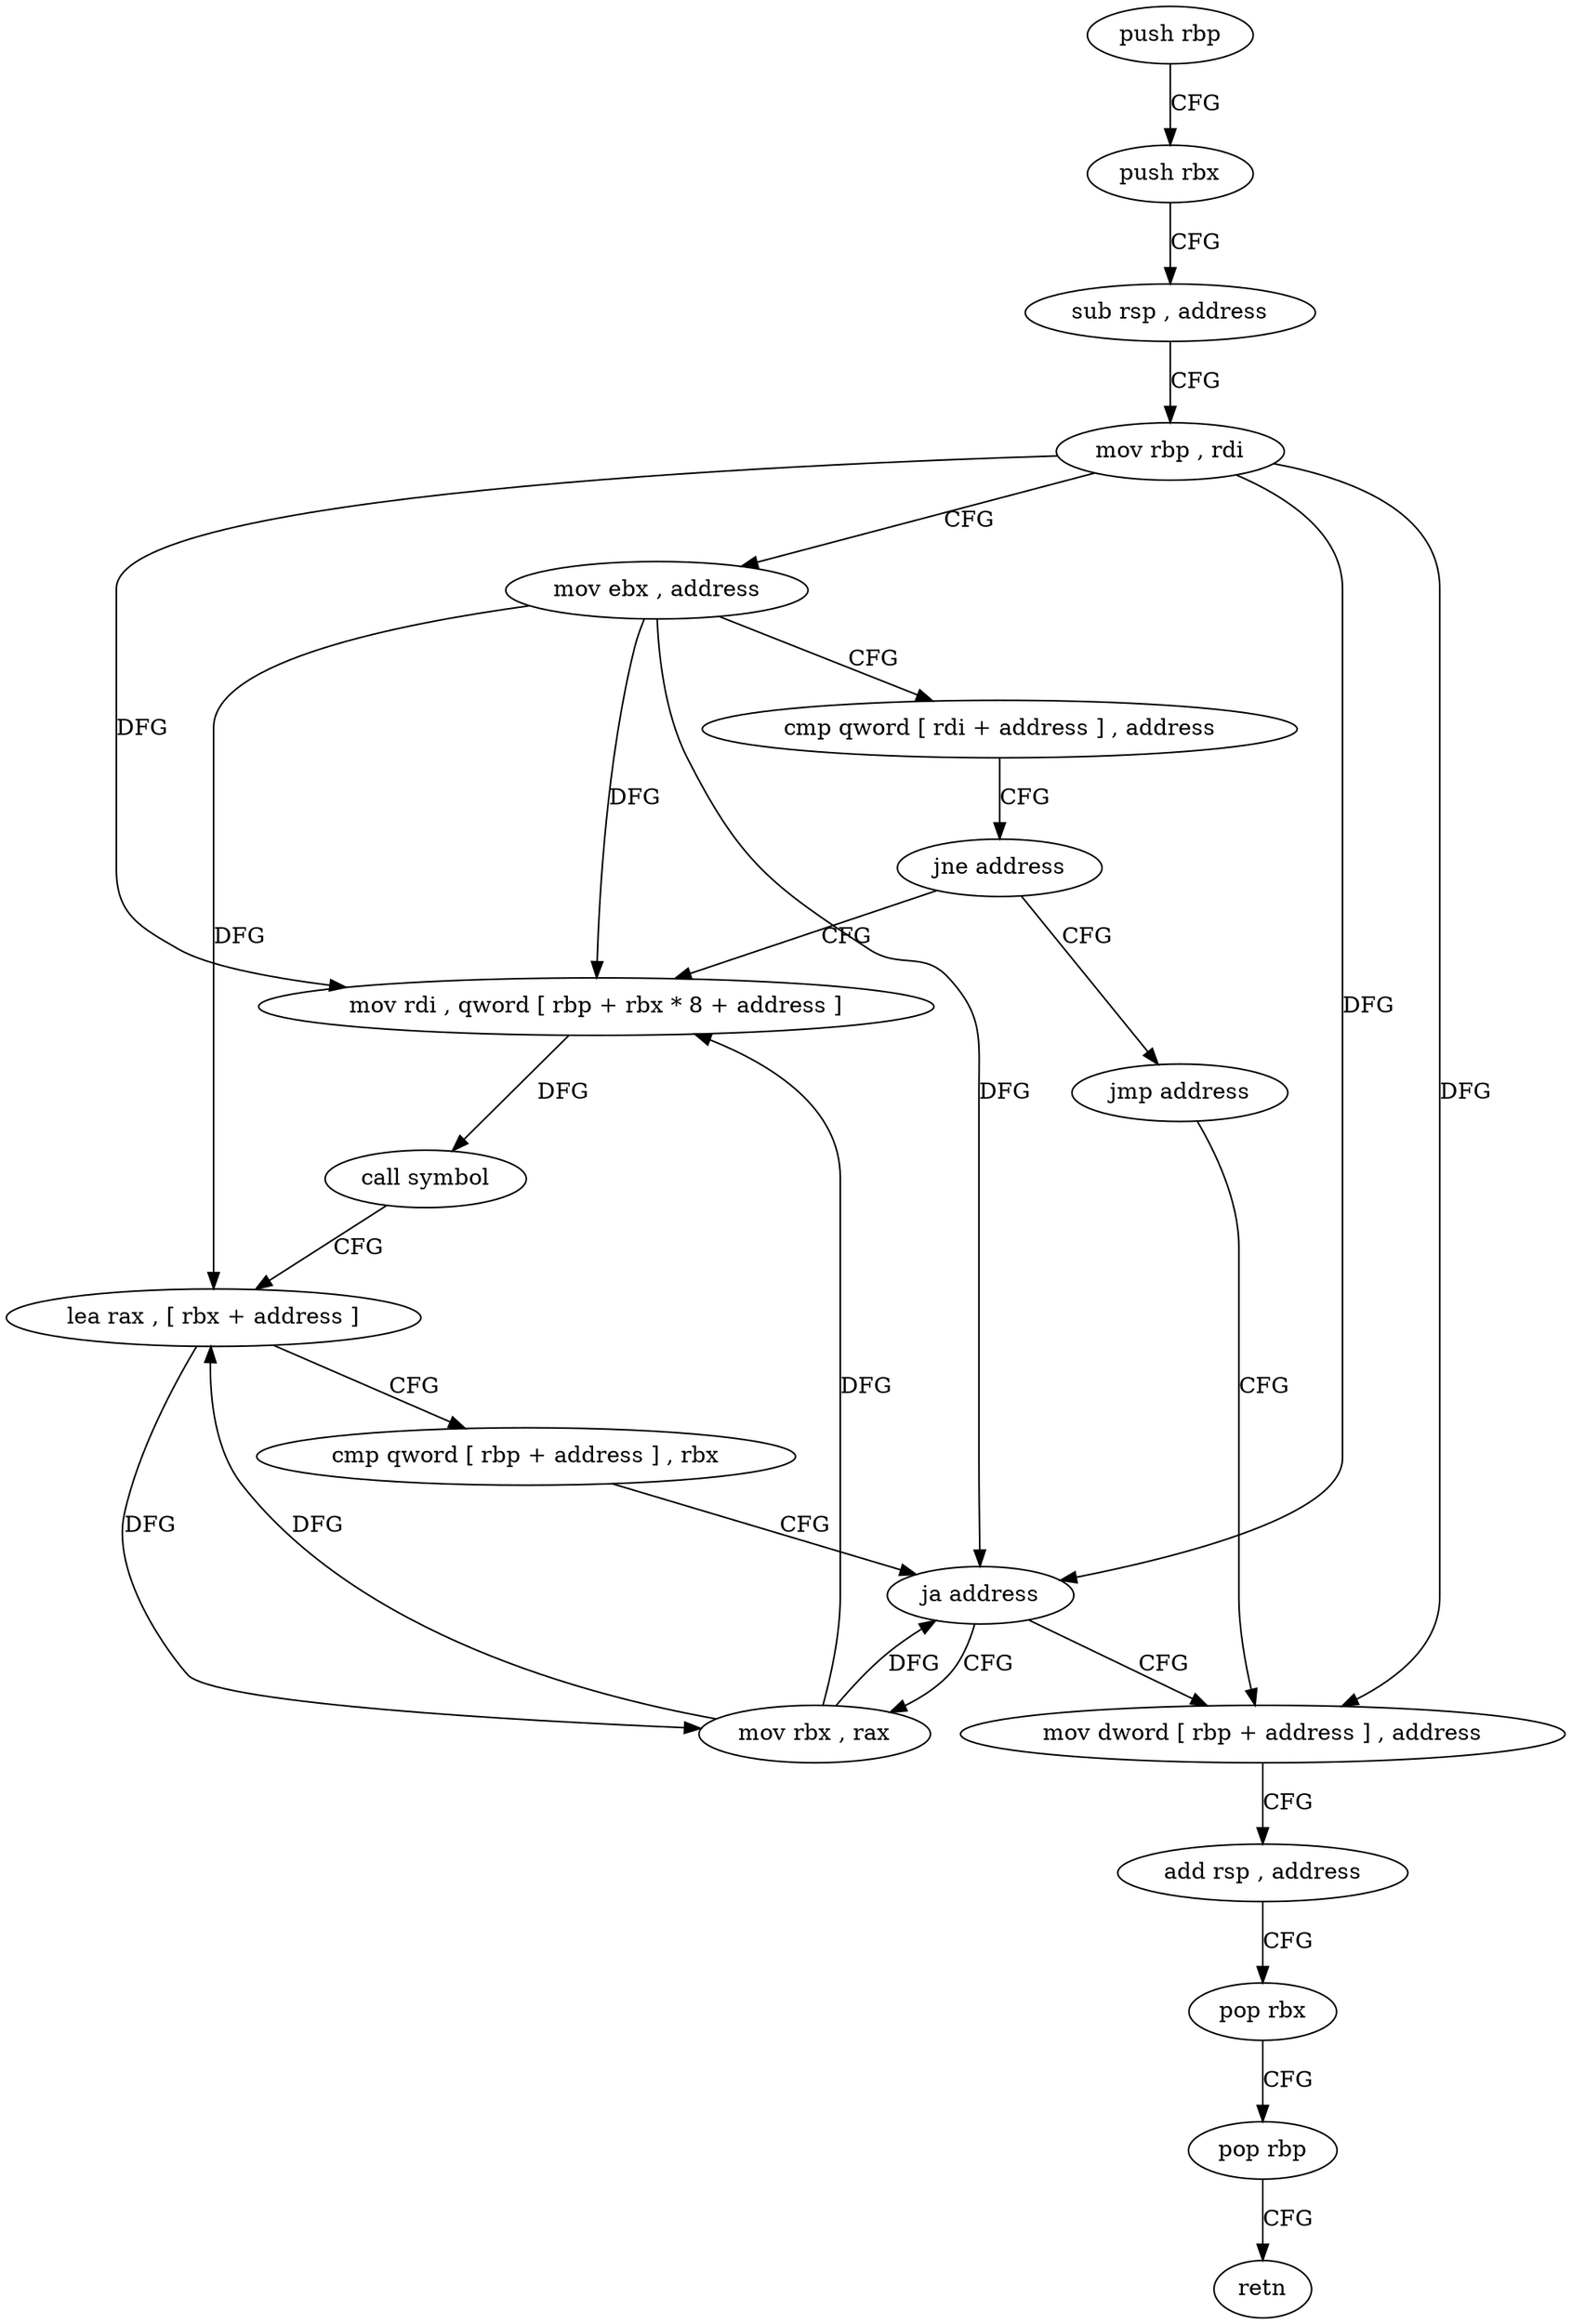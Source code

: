 digraph "func" {
"122318" [label = "push rbp" ]
"122319" [label = "push rbx" ]
"122320" [label = "sub rsp , address" ]
"122324" [label = "mov rbp , rdi" ]
"122327" [label = "mov ebx , address" ]
"122332" [label = "cmp qword [ rdi + address ] , address" ]
"122337" [label = "jne address" ]
"122344" [label = "mov rdi , qword [ rbp + rbx * 8 + address ]" ]
"122339" [label = "jmp address" ]
"122349" [label = "call symbol" ]
"122354" [label = "lea rax , [ rbx + address ]" ]
"122358" [label = "cmp qword [ rbp + address ] , rbx" ]
"122362" [label = "ja address" ]
"122341" [label = "mov rbx , rax" ]
"122364" [label = "mov dword [ rbp + address ] , address" ]
"122371" [label = "add rsp , address" ]
"122375" [label = "pop rbx" ]
"122376" [label = "pop rbp" ]
"122377" [label = "retn" ]
"122318" -> "122319" [ label = "CFG" ]
"122319" -> "122320" [ label = "CFG" ]
"122320" -> "122324" [ label = "CFG" ]
"122324" -> "122327" [ label = "CFG" ]
"122324" -> "122344" [ label = "DFG" ]
"122324" -> "122362" [ label = "DFG" ]
"122324" -> "122364" [ label = "DFG" ]
"122327" -> "122332" [ label = "CFG" ]
"122327" -> "122344" [ label = "DFG" ]
"122327" -> "122354" [ label = "DFG" ]
"122327" -> "122362" [ label = "DFG" ]
"122332" -> "122337" [ label = "CFG" ]
"122337" -> "122344" [ label = "CFG" ]
"122337" -> "122339" [ label = "CFG" ]
"122344" -> "122349" [ label = "DFG" ]
"122339" -> "122364" [ label = "CFG" ]
"122349" -> "122354" [ label = "CFG" ]
"122354" -> "122358" [ label = "CFG" ]
"122354" -> "122341" [ label = "DFG" ]
"122358" -> "122362" [ label = "CFG" ]
"122362" -> "122341" [ label = "CFG" ]
"122362" -> "122364" [ label = "CFG" ]
"122341" -> "122344" [ label = "DFG" ]
"122341" -> "122354" [ label = "DFG" ]
"122341" -> "122362" [ label = "DFG" ]
"122364" -> "122371" [ label = "CFG" ]
"122371" -> "122375" [ label = "CFG" ]
"122375" -> "122376" [ label = "CFG" ]
"122376" -> "122377" [ label = "CFG" ]
}
